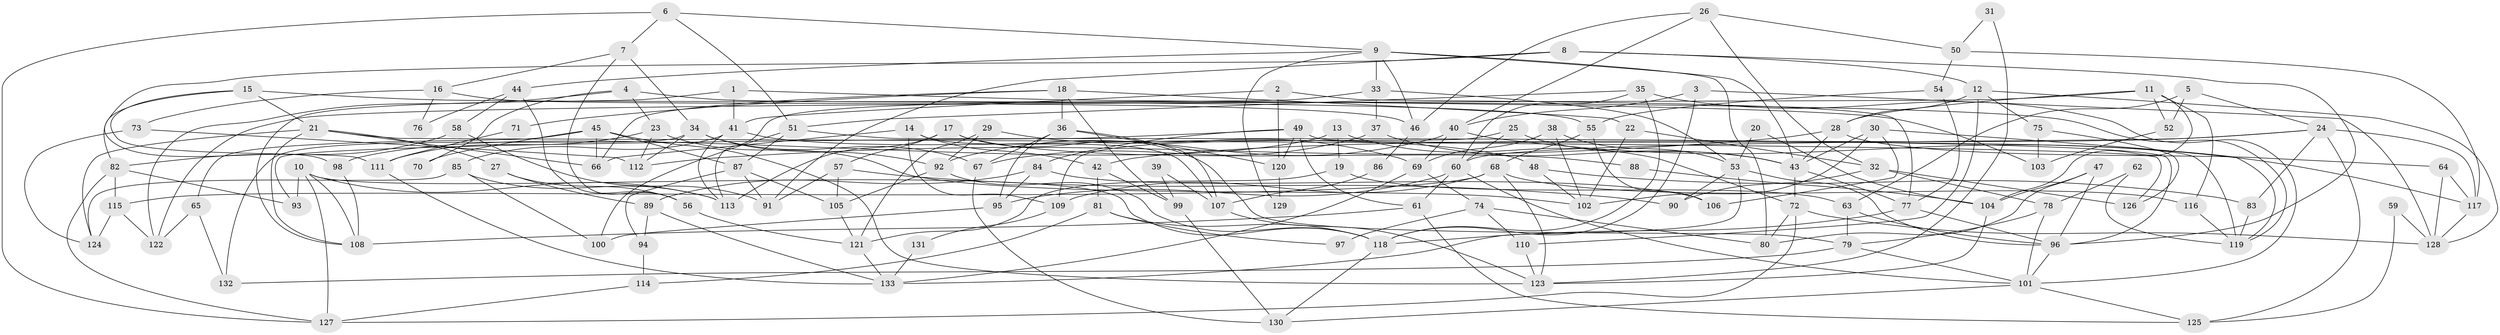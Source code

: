 // Generated by graph-tools (version 1.1) at 2025/51/03/09/25 04:51:36]
// undirected, 133 vertices, 266 edges
graph export_dot {
graph [start="1"]
  node [color=gray90,style=filled];
  1;
  2;
  3;
  4;
  5;
  6;
  7;
  8;
  9;
  10;
  11;
  12;
  13;
  14;
  15;
  16;
  17;
  18;
  19;
  20;
  21;
  22;
  23;
  24;
  25;
  26;
  27;
  28;
  29;
  30;
  31;
  32;
  33;
  34;
  35;
  36;
  37;
  38;
  39;
  40;
  41;
  42;
  43;
  44;
  45;
  46;
  47;
  48;
  49;
  50;
  51;
  52;
  53;
  54;
  55;
  56;
  57;
  58;
  59;
  60;
  61;
  62;
  63;
  64;
  65;
  66;
  67;
  68;
  69;
  70;
  71;
  72;
  73;
  74;
  75;
  76;
  77;
  78;
  79;
  80;
  81;
  82;
  83;
  84;
  85;
  86;
  87;
  88;
  89;
  90;
  91;
  92;
  93;
  94;
  95;
  96;
  97;
  98;
  99;
  100;
  101;
  102;
  103;
  104;
  105;
  106;
  107;
  108;
  109;
  110;
  111;
  112;
  113;
  114;
  115;
  116;
  117;
  118;
  119;
  120;
  121;
  122;
  123;
  124;
  125;
  126;
  127;
  128;
  129;
  130;
  131;
  132;
  133;
  1 -- 41;
  1 -- 108;
  1 -- 103;
  2 -- 77;
  2 -- 120;
  2 -- 41;
  3 -- 128;
  3 -- 118;
  3 -- 40;
  4 -- 55;
  4 -- 122;
  4 -- 23;
  4 -- 70;
  5 -- 24;
  5 -- 63;
  5 -- 52;
  6 -- 127;
  6 -- 9;
  6 -- 7;
  6 -- 51;
  7 -- 34;
  7 -- 16;
  7 -- 56;
  8 -- 12;
  8 -- 96;
  8 -- 91;
  8 -- 98;
  9 -- 33;
  9 -- 44;
  9 -- 43;
  9 -- 46;
  9 -- 80;
  9 -- 129;
  10 -- 113;
  10 -- 127;
  10 -- 93;
  10 -- 108;
  10 -- 118;
  11 -- 104;
  11 -- 122;
  11 -- 28;
  11 -- 52;
  11 -- 116;
  12 -- 28;
  12 -- 128;
  12 -- 75;
  12 -- 110;
  13 -- 72;
  13 -- 98;
  13 -- 19;
  14 -- 109;
  14 -- 42;
  14 -- 66;
  14 -- 107;
  15 -- 21;
  15 -- 111;
  15 -- 82;
  15 -- 119;
  16 -- 73;
  16 -- 46;
  16 -- 76;
  17 -- 113;
  17 -- 57;
  17 -- 79;
  17 -- 88;
  18 -- 36;
  18 -- 22;
  18 -- 66;
  18 -- 71;
  18 -- 99;
  19 -- 63;
  19 -- 121;
  20 -- 53;
  20 -- 104;
  21 -- 126;
  21 -- 66;
  21 -- 27;
  21 -- 108;
  21 -- 124;
  22 -- 32;
  22 -- 102;
  23 -- 112;
  23 -- 102;
  23 -- 111;
  24 -- 117;
  24 -- 60;
  24 -- 42;
  24 -- 83;
  24 -- 125;
  25 -- 43;
  25 -- 60;
  25 -- 109;
  26 -- 46;
  26 -- 40;
  26 -- 32;
  26 -- 50;
  27 -- 56;
  27 -- 89;
  28 -- 43;
  28 -- 64;
  28 -- 112;
  29 -- 121;
  29 -- 92;
  29 -- 69;
  30 -- 119;
  30 -- 102;
  30 -- 43;
  30 -- 106;
  31 -- 123;
  31 -- 50;
  32 -- 78;
  32 -- 90;
  32 -- 126;
  33 -- 53;
  33 -- 37;
  33 -- 113;
  34 -- 92;
  34 -- 67;
  34 -- 112;
  34 -- 132;
  35 -- 101;
  35 -- 60;
  35 -- 51;
  35 -- 118;
  36 -- 95;
  36 -- 107;
  36 -- 67;
  36 -- 120;
  37 -- 43;
  37 -- 67;
  38 -- 69;
  38 -- 53;
  38 -- 102;
  39 -- 107;
  39 -- 99;
  40 -- 69;
  40 -- 92;
  40 -- 117;
  41 -- 48;
  41 -- 85;
  41 -- 113;
  42 -- 99;
  42 -- 81;
  43 -- 72;
  43 -- 77;
  44 -- 56;
  44 -- 58;
  44 -- 76;
  45 -- 66;
  45 -- 87;
  45 -- 65;
  45 -- 70;
  45 -- 123;
  46 -- 86;
  47 -- 96;
  47 -- 80;
  47 -- 104;
  48 -- 83;
  48 -- 102;
  49 -- 93;
  49 -- 61;
  49 -- 84;
  49 -- 119;
  49 -- 120;
  50 -- 54;
  50 -- 117;
  51 -- 87;
  51 -- 96;
  51 -- 100;
  52 -- 103;
  53 -- 96;
  53 -- 133;
  53 -- 90;
  54 -- 55;
  54 -- 77;
  55 -- 68;
  55 -- 106;
  56 -- 121;
  57 -- 90;
  57 -- 105;
  57 -- 91;
  58 -- 82;
  58 -- 91;
  59 -- 128;
  59 -- 125;
  60 -- 95;
  60 -- 101;
  60 -- 61;
  61 -- 108;
  61 -- 125;
  62 -- 78;
  62 -- 119;
  63 -- 96;
  63 -- 79;
  64 -- 117;
  64 -- 128;
  65 -- 132;
  65 -- 122;
  67 -- 130;
  68 -- 116;
  68 -- 123;
  68 -- 109;
  68 -- 115;
  69 -- 133;
  69 -- 74;
  71 -- 111;
  72 -- 128;
  72 -- 80;
  72 -- 127;
  73 -- 112;
  73 -- 124;
  74 -- 80;
  74 -- 97;
  74 -- 110;
  75 -- 103;
  75 -- 126;
  77 -- 118;
  77 -- 96;
  78 -- 101;
  78 -- 79;
  79 -- 101;
  79 -- 132;
  81 -- 118;
  81 -- 97;
  81 -- 114;
  82 -- 115;
  82 -- 93;
  82 -- 127;
  83 -- 119;
  84 -- 89;
  84 -- 95;
  84 -- 106;
  85 -- 113;
  85 -- 100;
  85 -- 124;
  86 -- 107;
  87 -- 91;
  87 -- 94;
  87 -- 105;
  88 -- 104;
  89 -- 94;
  89 -- 133;
  92 -- 118;
  92 -- 105;
  94 -- 114;
  95 -- 100;
  96 -- 101;
  98 -- 108;
  99 -- 130;
  101 -- 125;
  101 -- 130;
  104 -- 123;
  105 -- 121;
  107 -- 123;
  109 -- 131;
  110 -- 123;
  111 -- 133;
  114 -- 127;
  115 -- 124;
  115 -- 122;
  116 -- 119;
  117 -- 128;
  118 -- 130;
  120 -- 129;
  121 -- 133;
  131 -- 133;
}
